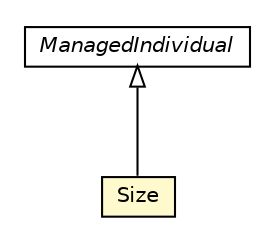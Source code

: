 #!/usr/local/bin/dot
#
# Class diagram 
# Generated by UMLGraph version R5_6-24-gf6e263 (http://www.umlgraph.org/)
#

digraph G {
	edge [fontname="Helvetica",fontsize=10,labelfontname="Helvetica",labelfontsize=10];
	node [fontname="Helvetica",fontsize=10,shape=plaintext];
	nodesep=0.25;
	ranksep=0.5;
	// org.universAAL.middleware.owl.ManagedIndividual
	c7851104 [label=<<table title="org.universAAL.middleware.owl.ManagedIndividual" border="0" cellborder="1" cellspacing="0" cellpadding="2" port="p" href="../../../middleware/owl/ManagedIndividual.html">
		<tr><td><table border="0" cellspacing="0" cellpadding="1">
<tr><td align="center" balign="center"><font face="Helvetica-Oblique"> ManagedIndividual </font></td></tr>
		</table></td></tr>
		</table>>, URL="../../../middleware/owl/ManagedIndividual.html", fontname="Helvetica", fontcolor="black", fontsize=10.0];
	// org.universAAL.ontology.ui.preferences.Size
	c7851944 [label=<<table title="org.universAAL.ontology.ui.preferences.Size" border="0" cellborder="1" cellspacing="0" cellpadding="2" port="p" bgcolor="lemonChiffon" href="./Size.html">
		<tr><td><table border="0" cellspacing="0" cellpadding="1">
<tr><td align="center" balign="center"> Size </td></tr>
		</table></td></tr>
		</table>>, URL="./Size.html", fontname="Helvetica", fontcolor="black", fontsize=10.0];
	//org.universAAL.ontology.ui.preferences.Size extends org.universAAL.middleware.owl.ManagedIndividual
	c7851104:p -> c7851944:p [dir=back,arrowtail=empty];
}

